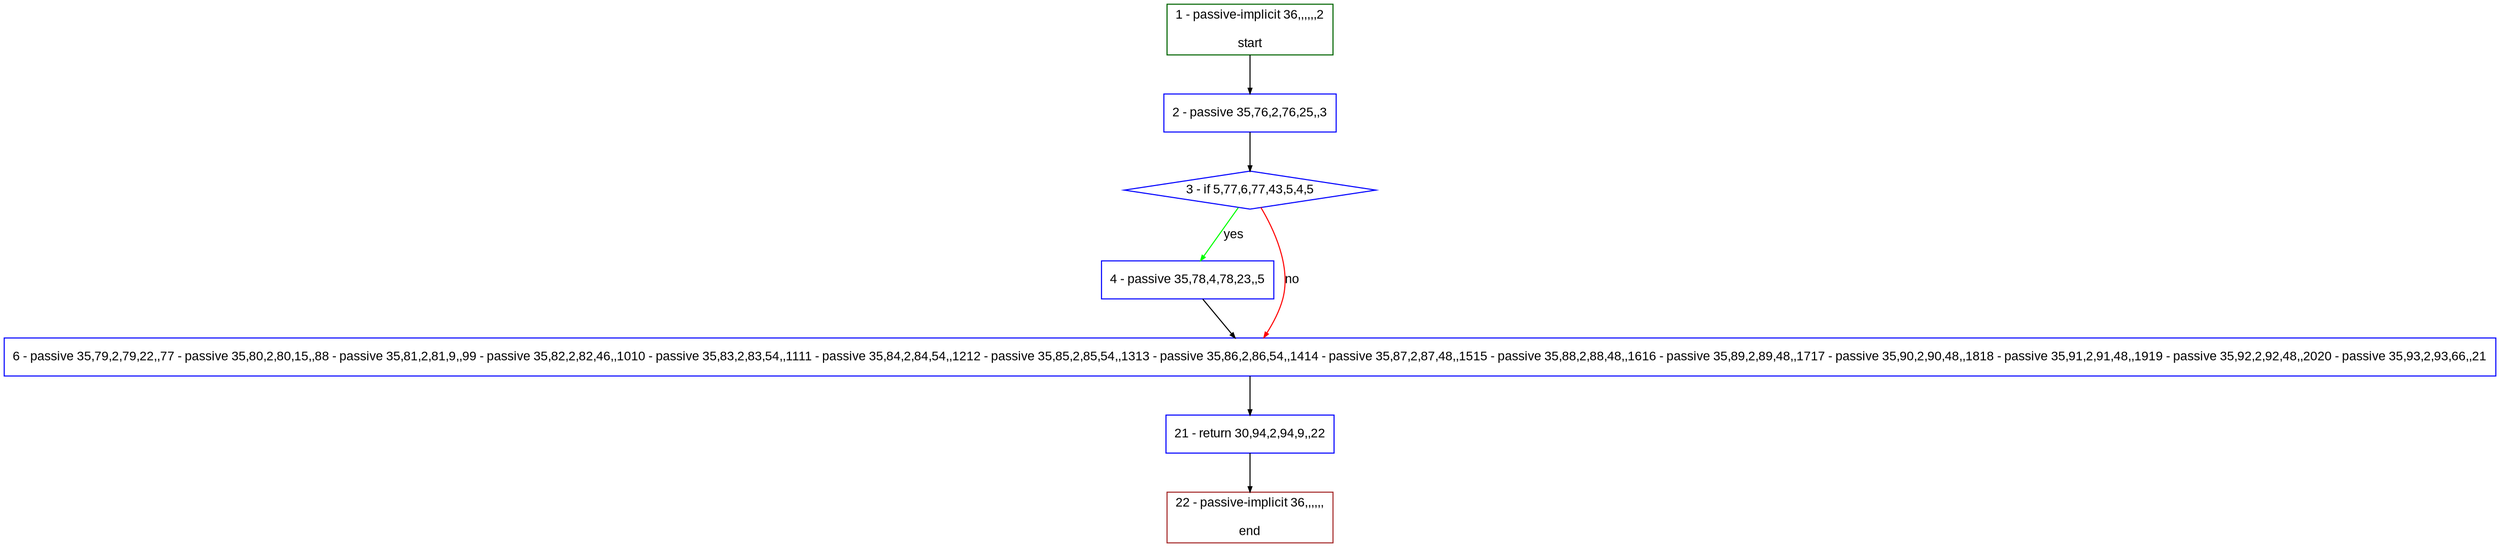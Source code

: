digraph "" {
  graph [pack="true", label="", fontsize="12", packmode="clust", fontname="Arial", fillcolor="#FFFFCC", bgcolor="white", style="rounded,filled", compound="true"];
  node [node_initialized="no", label="", color="grey", fontsize="12", fillcolor="white", fontname="Arial", style="filled", shape="rectangle", compound="true", fixedsize="false"];
  edge [fontcolor="black", arrowhead="normal", arrowtail="none", arrowsize="0.5", ltail="", label="", color="black", fontsize="12", lhead="", fontname="Arial", dir="forward", compound="true"];
  __N1 [label="2 - passive 35,76,2,76,25,,3", color="#0000ff", fillcolor="#ffffff", style="filled", shape="box"];
  __N2 [label="1 - passive-implicit 36,,,,,,2\n\nstart", color="#006400", fillcolor="#ffffff", style="filled", shape="box"];
  __N3 [label="3 - if 5,77,6,77,43,5,4,5", color="#0000ff", fillcolor="#ffffff", style="filled", shape="diamond"];
  __N4 [label="4 - passive 35,78,4,78,23,,5", color="#0000ff", fillcolor="#ffffff", style="filled", shape="box"];
  __N5 [label="6 - passive 35,79,2,79,22,,77 - passive 35,80,2,80,15,,88 - passive 35,81,2,81,9,,99 - passive 35,82,2,82,46,,1010 - passive 35,83,2,83,54,,1111 - passive 35,84,2,84,54,,1212 - passive 35,85,2,85,54,,1313 - passive 35,86,2,86,54,,1414 - passive 35,87,2,87,48,,1515 - passive 35,88,2,88,48,,1616 - passive 35,89,2,89,48,,1717 - passive 35,90,2,90,48,,1818 - passive 35,91,2,91,48,,1919 - passive 35,92,2,92,48,,2020 - passive 35,93,2,93,66,,21", color="#0000ff", fillcolor="#ffffff", style="filled", shape="box"];
  __N6 [label="21 - return 30,94,2,94,9,,22", color="#0000ff", fillcolor="#ffffff", style="filled", shape="box"];
  __N7 [label="22 - passive-implicit 36,,,,,,\n\nend", color="#a52a2a", fillcolor="#ffffff", style="filled", shape="box"];
  __N2 -> __N1 [arrowhead="normal", arrowtail="none", color="#000000", label="", dir="forward"];
  __N1 -> __N3 [arrowhead="normal", arrowtail="none", color="#000000", label="", dir="forward"];
  __N3 -> __N4 [arrowhead="normal", arrowtail="none", color="#00ff00", label="yes", dir="forward"];
  __N3 -> __N5 [arrowhead="normal", arrowtail="none", color="#ff0000", label="no", dir="forward"];
  __N4 -> __N5 [arrowhead="normal", arrowtail="none", color="#000000", label="", dir="forward"];
  __N5 -> __N6 [arrowhead="normal", arrowtail="none", color="#000000", label="", dir="forward"];
  __N6 -> __N7 [arrowhead="normal", arrowtail="none", color="#000000", label="", dir="forward"];
}
